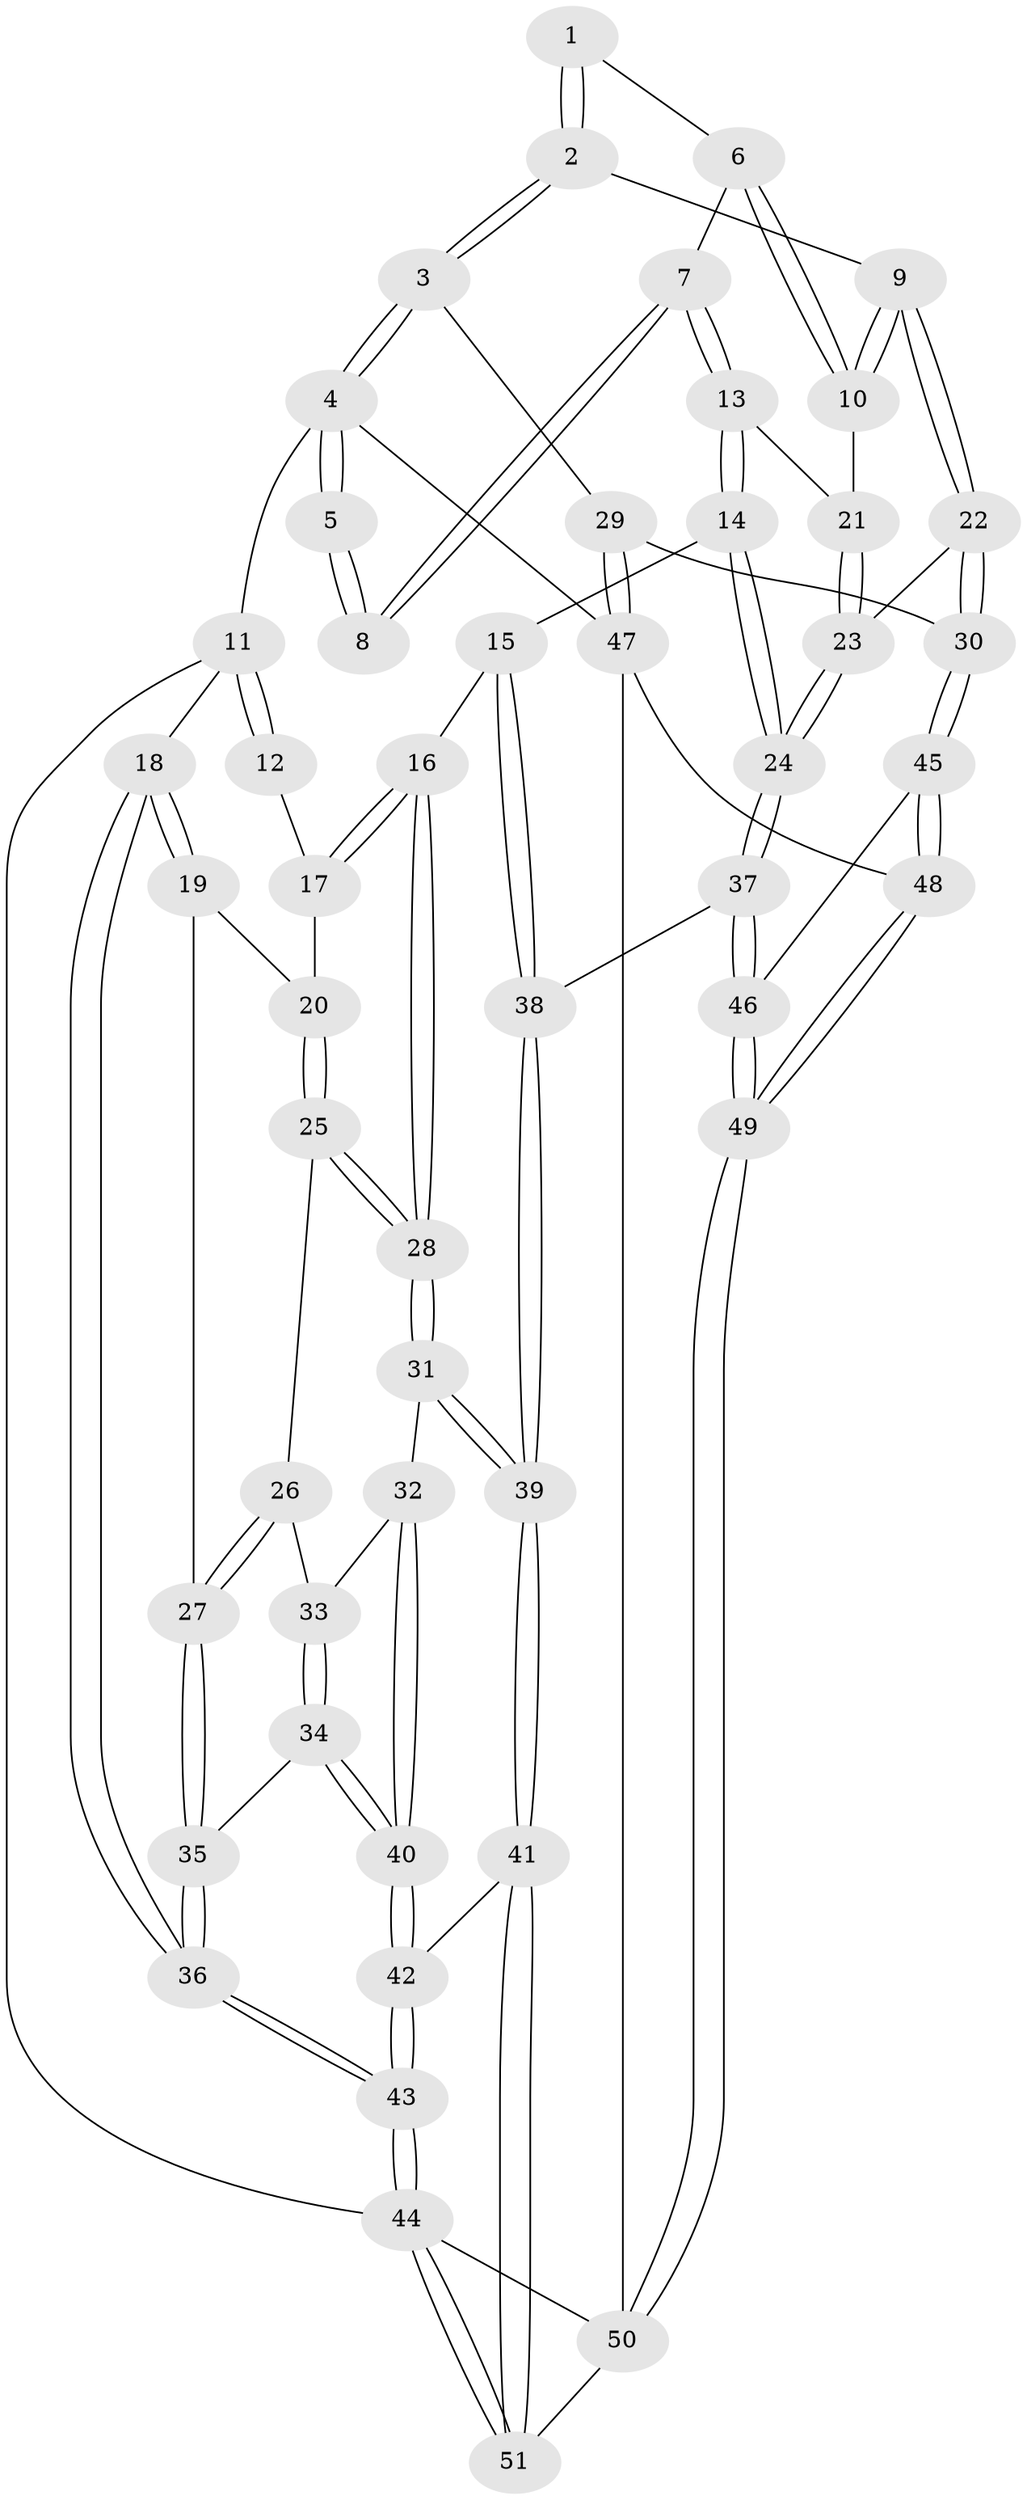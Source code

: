 // coarse degree distribution, {3: 0.06666666666666667, 5: 0.4, 4: 0.4666666666666667, 6: 0.06666666666666667}
// Generated by graph-tools (version 1.1) at 2025/52/02/27/25 19:52:37]
// undirected, 51 vertices, 124 edges
graph export_dot {
graph [start="1"]
  node [color=gray90,style=filled];
  1 [pos="+0.8905446468709031+0.03310265700400493"];
  2 [pos="+0.975937881570502+0.2469918090036109"];
  3 [pos="+1+0.2779956446248869"];
  4 [pos="+1+0"];
  5 [pos="+0.8872041947426758+0"];
  6 [pos="+0.8111595577386301+0.15018464258521397"];
  7 [pos="+0.5696779314351071+0.0923012513437375"];
  8 [pos="+0.5387911536074758+0"];
  9 [pos="+0.8810965808521665+0.28651740416822946"];
  10 [pos="+0.8333378107261002+0.24100718148089825"];
  11 [pos="+0+0"];
  12 [pos="+0.20458446767989516+0"];
  13 [pos="+0.569584420258325+0.12445867845107321"];
  14 [pos="+0.5253230788789103+0.24771677163052402"];
  15 [pos="+0.38512665475006913+0.3453993241763465"];
  16 [pos="+0.37569297133987944+0.3461059946862795"];
  17 [pos="+0.2016351858216384+0.043570594385111835"];
  18 [pos="+0+0.29110704086993533"];
  19 [pos="+0.05990172540646707+0.2475129059031373"];
  20 [pos="+0.12538266207438525+0.22949537635265743"];
  21 [pos="+0.6984465123067316+0.21449598669341088"];
  22 [pos="+0.8080595280521429+0.41668821076468665"];
  23 [pos="+0.7656155266584548+0.43047703906065876"];
  24 [pos="+0.7037052916886687+0.4657215754555852"];
  25 [pos="+0.14354163876533466+0.27125034836310846"];
  26 [pos="+0.13035375103991995+0.37048521125628653"];
  27 [pos="+0.06533552785613596+0.4003244415585547"];
  28 [pos="+0.35790193509416873+0.35734229777442533"];
  29 [pos="+1+0.46377816553682155"];
  30 [pos="+0.9316138493860591+0.49799310476093084"];
  31 [pos="+0.3043356666805277+0.4195966252286382"];
  32 [pos="+0.2617378644902902+0.43700990512553745"];
  33 [pos="+0.1763414280017355+0.4042514721034223"];
  34 [pos="+0.10581219707225809+0.4966366209719122"];
  35 [pos="+0+0.4411849570641313"];
  36 [pos="+0+0.4580885382325197"];
  37 [pos="+0.6450300643121146+0.5873132256391305"];
  38 [pos="+0.5520265027540923+0.592789553136714"];
  39 [pos="+0.3893843422899+0.6962185029642132"];
  40 [pos="+0.17699054667855837+0.5675420379767169"];
  41 [pos="+0.33142073377596026+0.7687003264107631"];
  42 [pos="+0.17382822638133938+0.701951669300033"];
  43 [pos="+0+0.7843976779387568"];
  44 [pos="+0+1"];
  45 [pos="+0.8957176271138874+0.6756816433148313"];
  46 [pos="+0.7286728260174885+0.7062036231794501"];
  47 [pos="+1+0.7957167917225606"];
  48 [pos="+1+0.7704507567002811"];
  49 [pos="+0.7072370061736118+0.9653950820738099"];
  50 [pos="+0.6859547559184198+1"];
  51 [pos="+0.39360041554335456+0.9896922283001249"];
  1 -- 2;
  1 -- 2;
  1 -- 6;
  2 -- 3;
  2 -- 3;
  2 -- 9;
  3 -- 4;
  3 -- 4;
  3 -- 29;
  4 -- 5;
  4 -- 5;
  4 -- 11;
  4 -- 47;
  5 -- 8;
  5 -- 8;
  6 -- 7;
  6 -- 10;
  6 -- 10;
  7 -- 8;
  7 -- 8;
  7 -- 13;
  7 -- 13;
  9 -- 10;
  9 -- 10;
  9 -- 22;
  9 -- 22;
  10 -- 21;
  11 -- 12;
  11 -- 12;
  11 -- 18;
  11 -- 44;
  12 -- 17;
  13 -- 14;
  13 -- 14;
  13 -- 21;
  14 -- 15;
  14 -- 24;
  14 -- 24;
  15 -- 16;
  15 -- 38;
  15 -- 38;
  16 -- 17;
  16 -- 17;
  16 -- 28;
  16 -- 28;
  17 -- 20;
  18 -- 19;
  18 -- 19;
  18 -- 36;
  18 -- 36;
  19 -- 20;
  19 -- 27;
  20 -- 25;
  20 -- 25;
  21 -- 23;
  21 -- 23;
  22 -- 23;
  22 -- 30;
  22 -- 30;
  23 -- 24;
  23 -- 24;
  24 -- 37;
  24 -- 37;
  25 -- 26;
  25 -- 28;
  25 -- 28;
  26 -- 27;
  26 -- 27;
  26 -- 33;
  27 -- 35;
  27 -- 35;
  28 -- 31;
  28 -- 31;
  29 -- 30;
  29 -- 47;
  29 -- 47;
  30 -- 45;
  30 -- 45;
  31 -- 32;
  31 -- 39;
  31 -- 39;
  32 -- 33;
  32 -- 40;
  32 -- 40;
  33 -- 34;
  33 -- 34;
  34 -- 35;
  34 -- 40;
  34 -- 40;
  35 -- 36;
  35 -- 36;
  36 -- 43;
  36 -- 43;
  37 -- 38;
  37 -- 46;
  37 -- 46;
  38 -- 39;
  38 -- 39;
  39 -- 41;
  39 -- 41;
  40 -- 42;
  40 -- 42;
  41 -- 42;
  41 -- 51;
  41 -- 51;
  42 -- 43;
  42 -- 43;
  43 -- 44;
  43 -- 44;
  44 -- 51;
  44 -- 51;
  44 -- 50;
  45 -- 46;
  45 -- 48;
  45 -- 48;
  46 -- 49;
  46 -- 49;
  47 -- 48;
  47 -- 50;
  48 -- 49;
  48 -- 49;
  49 -- 50;
  49 -- 50;
  50 -- 51;
}
